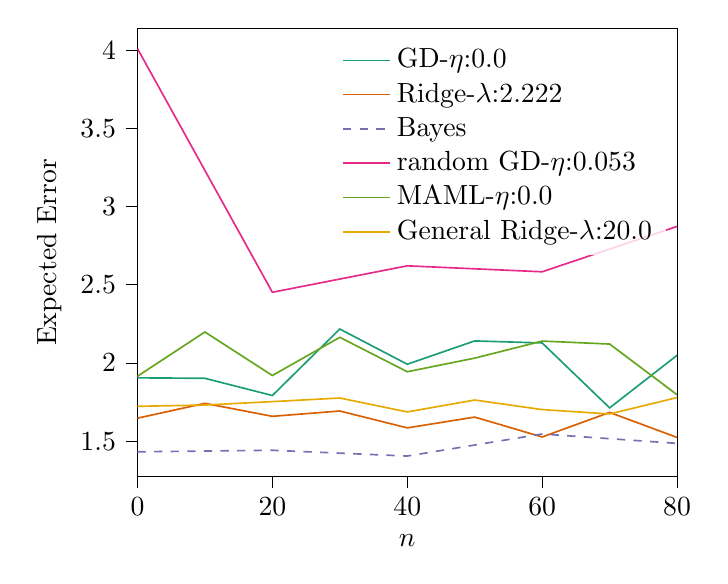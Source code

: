 % This file was created with tikzplotlib v0.10.1.
\begin{tikzpicture}

\definecolor{chocolate217952}{RGB}{217,95,2}
\definecolor{darkcyan27158119}{RGB}{27,158,119}
\definecolor{darkgray176}{RGB}{176,176,176}
\definecolor{deeppink23141138}{RGB}{231,41,138}
\definecolor{lightslategray117112179}{RGB}{117,112,179}
\definecolor{olivedrab10216630}{RGB}{102,166,30}
\definecolor{orange2301712}{RGB}{230,171,2}

\begin{axis}[
legend cell align={left},
legend style={fill opacity=0.8, draw opacity=1, text opacity=1, draw=none},
tick align=outside,
tick pos=left,
x grid style={darkgray176},
xlabel={\(\displaystyle n\)},
xmin=0, xmax=80,
xtick style={color=black},
y grid style={darkgray176},
ylabel={Expected Error},
ymin=1.274, ymax=4.14,
ytick style={color=black}
]
\addplot [semithick, darkcyan27158119]
table {%
0 1.905
10 1.902
20 1.792
30 2.217
40 1.992
50 2.141
60 2.128
70 1.713
80 2.049
90 1.947
};
\addlegendentry{GD-$\eta$:0.0}
\addplot [semithick, chocolate217952]
table {%
0 1.647
10 1.742
20 1.659
30 1.693
40 1.585
50 1.654
60 1.527
70 1.684
80 1.524
90 1.651
};
\addlegendentry{Ridge-$\lambda$:2.222}
\addplot [semithick, lightslategray117112179, dashed]
table {%
0 1.432
20 1.442
40 1.405
60 1.546
80 1.486
};
\addlegendentry{Bayes}
\addplot [semithick, deeppink23141138]
table {%
0 4.01
20 2.452
40 2.621
60 2.583
80 2.873
};
\addlegendentry{random GD-$\eta$:0.053}
\addplot [semithick, olivedrab10216630]
table {%
0 1.915
10 2.198
20 1.92
30 2.164
40 1.944
50 2.031
60 2.14
70 2.121
80 1.797
90 1.938
};
\addlegendentry{MAML-$\eta$:0.0}
\addplot [semithick, orange2301712]
table {%
0 1.723
10 1.731
20 1.753
30 1.776
40 1.687
50 1.763
60 1.702
70 1.674
80 1.779
90 1.755
};
\addlegendentry{General Ridge-$\lambda$:20.0}
\end{axis}

\end{tikzpicture}
